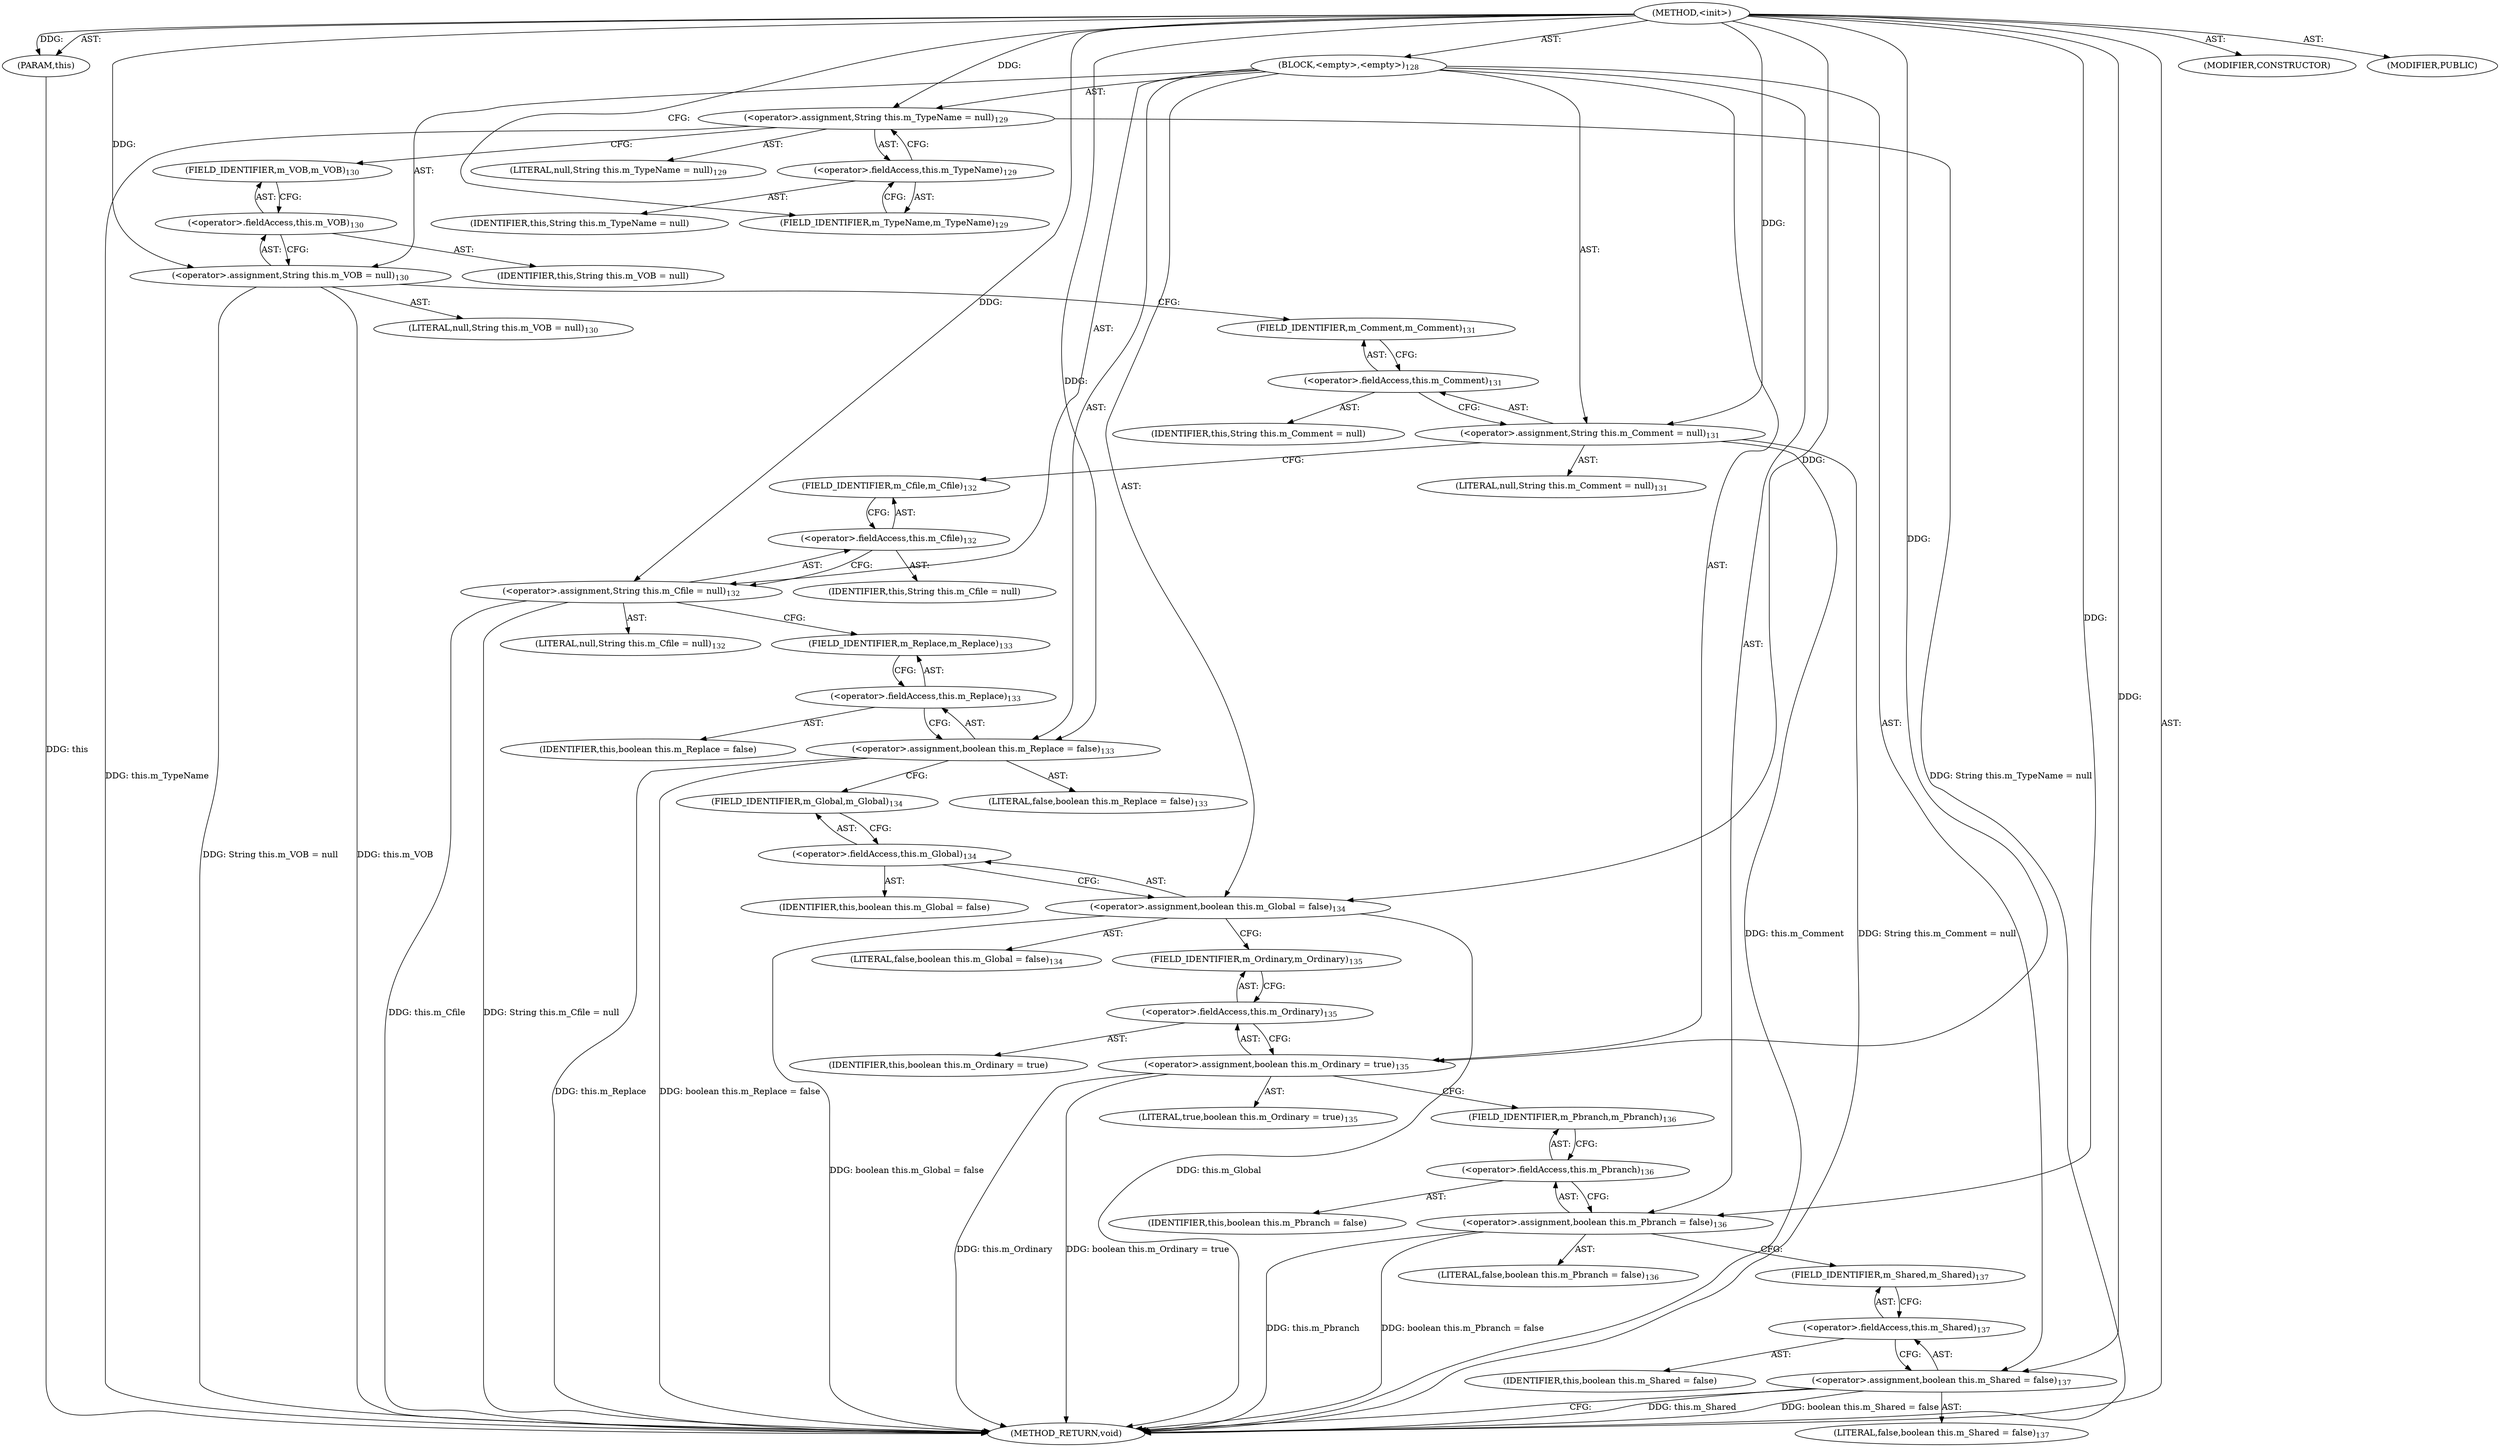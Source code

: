 digraph "&lt;init&gt;" {  
"111669149719" [label = <(METHOD,&lt;init&gt;)> ]
"115964117027" [label = <(PARAM,this)> ]
"25769803816" [label = <(BLOCK,&lt;empty&gt;,&lt;empty&gt;)<SUB>128</SUB>> ]
"30064771182" [label = <(&lt;operator&gt;.assignment,String this.m_TypeName = null)<SUB>129</SUB>> ]
"30064771183" [label = <(&lt;operator&gt;.fieldAccess,this.m_TypeName)<SUB>129</SUB>> ]
"68719476824" [label = <(IDENTIFIER,this,String this.m_TypeName = null)> ]
"55834574874" [label = <(FIELD_IDENTIFIER,m_TypeName,m_TypeName)<SUB>129</SUB>> ]
"90194313227" [label = <(LITERAL,null,String this.m_TypeName = null)<SUB>129</SUB>> ]
"30064771184" [label = <(&lt;operator&gt;.assignment,String this.m_VOB = null)<SUB>130</SUB>> ]
"30064771185" [label = <(&lt;operator&gt;.fieldAccess,this.m_VOB)<SUB>130</SUB>> ]
"68719476825" [label = <(IDENTIFIER,this,String this.m_VOB = null)> ]
"55834574875" [label = <(FIELD_IDENTIFIER,m_VOB,m_VOB)<SUB>130</SUB>> ]
"90194313228" [label = <(LITERAL,null,String this.m_VOB = null)<SUB>130</SUB>> ]
"30064771186" [label = <(&lt;operator&gt;.assignment,String this.m_Comment = null)<SUB>131</SUB>> ]
"30064771187" [label = <(&lt;operator&gt;.fieldAccess,this.m_Comment)<SUB>131</SUB>> ]
"68719476826" [label = <(IDENTIFIER,this,String this.m_Comment = null)> ]
"55834574876" [label = <(FIELD_IDENTIFIER,m_Comment,m_Comment)<SUB>131</SUB>> ]
"90194313229" [label = <(LITERAL,null,String this.m_Comment = null)<SUB>131</SUB>> ]
"30064771188" [label = <(&lt;operator&gt;.assignment,String this.m_Cfile = null)<SUB>132</SUB>> ]
"30064771189" [label = <(&lt;operator&gt;.fieldAccess,this.m_Cfile)<SUB>132</SUB>> ]
"68719476827" [label = <(IDENTIFIER,this,String this.m_Cfile = null)> ]
"55834574877" [label = <(FIELD_IDENTIFIER,m_Cfile,m_Cfile)<SUB>132</SUB>> ]
"90194313230" [label = <(LITERAL,null,String this.m_Cfile = null)<SUB>132</SUB>> ]
"30064771190" [label = <(&lt;operator&gt;.assignment,boolean this.m_Replace = false)<SUB>133</SUB>> ]
"30064771191" [label = <(&lt;operator&gt;.fieldAccess,this.m_Replace)<SUB>133</SUB>> ]
"68719476828" [label = <(IDENTIFIER,this,boolean this.m_Replace = false)> ]
"55834574878" [label = <(FIELD_IDENTIFIER,m_Replace,m_Replace)<SUB>133</SUB>> ]
"90194313231" [label = <(LITERAL,false,boolean this.m_Replace = false)<SUB>133</SUB>> ]
"30064771192" [label = <(&lt;operator&gt;.assignment,boolean this.m_Global = false)<SUB>134</SUB>> ]
"30064771193" [label = <(&lt;operator&gt;.fieldAccess,this.m_Global)<SUB>134</SUB>> ]
"68719476829" [label = <(IDENTIFIER,this,boolean this.m_Global = false)> ]
"55834574879" [label = <(FIELD_IDENTIFIER,m_Global,m_Global)<SUB>134</SUB>> ]
"90194313232" [label = <(LITERAL,false,boolean this.m_Global = false)<SUB>134</SUB>> ]
"30064771194" [label = <(&lt;operator&gt;.assignment,boolean this.m_Ordinary = true)<SUB>135</SUB>> ]
"30064771195" [label = <(&lt;operator&gt;.fieldAccess,this.m_Ordinary)<SUB>135</SUB>> ]
"68719476830" [label = <(IDENTIFIER,this,boolean this.m_Ordinary = true)> ]
"55834574880" [label = <(FIELD_IDENTIFIER,m_Ordinary,m_Ordinary)<SUB>135</SUB>> ]
"90194313233" [label = <(LITERAL,true,boolean this.m_Ordinary = true)<SUB>135</SUB>> ]
"30064771196" [label = <(&lt;operator&gt;.assignment,boolean this.m_Pbranch = false)<SUB>136</SUB>> ]
"30064771197" [label = <(&lt;operator&gt;.fieldAccess,this.m_Pbranch)<SUB>136</SUB>> ]
"68719476831" [label = <(IDENTIFIER,this,boolean this.m_Pbranch = false)> ]
"55834574881" [label = <(FIELD_IDENTIFIER,m_Pbranch,m_Pbranch)<SUB>136</SUB>> ]
"90194313234" [label = <(LITERAL,false,boolean this.m_Pbranch = false)<SUB>136</SUB>> ]
"30064771198" [label = <(&lt;operator&gt;.assignment,boolean this.m_Shared = false)<SUB>137</SUB>> ]
"30064771199" [label = <(&lt;operator&gt;.fieldAccess,this.m_Shared)<SUB>137</SUB>> ]
"68719476832" [label = <(IDENTIFIER,this,boolean this.m_Shared = false)> ]
"55834574882" [label = <(FIELD_IDENTIFIER,m_Shared,m_Shared)<SUB>137</SUB>> ]
"90194313235" [label = <(LITERAL,false,boolean this.m_Shared = false)<SUB>137</SUB>> ]
"133143986247" [label = <(MODIFIER,CONSTRUCTOR)> ]
"133143986248" [label = <(MODIFIER,PUBLIC)> ]
"128849018903" [label = <(METHOD_RETURN,void)> ]
  "111669149719" -> "115964117027"  [ label = "AST: "] 
  "111669149719" -> "25769803816"  [ label = "AST: "] 
  "111669149719" -> "133143986247"  [ label = "AST: "] 
  "111669149719" -> "133143986248"  [ label = "AST: "] 
  "111669149719" -> "128849018903"  [ label = "AST: "] 
  "25769803816" -> "30064771182"  [ label = "AST: "] 
  "25769803816" -> "30064771184"  [ label = "AST: "] 
  "25769803816" -> "30064771186"  [ label = "AST: "] 
  "25769803816" -> "30064771188"  [ label = "AST: "] 
  "25769803816" -> "30064771190"  [ label = "AST: "] 
  "25769803816" -> "30064771192"  [ label = "AST: "] 
  "25769803816" -> "30064771194"  [ label = "AST: "] 
  "25769803816" -> "30064771196"  [ label = "AST: "] 
  "25769803816" -> "30064771198"  [ label = "AST: "] 
  "30064771182" -> "30064771183"  [ label = "AST: "] 
  "30064771182" -> "90194313227"  [ label = "AST: "] 
  "30064771183" -> "68719476824"  [ label = "AST: "] 
  "30064771183" -> "55834574874"  [ label = "AST: "] 
  "30064771184" -> "30064771185"  [ label = "AST: "] 
  "30064771184" -> "90194313228"  [ label = "AST: "] 
  "30064771185" -> "68719476825"  [ label = "AST: "] 
  "30064771185" -> "55834574875"  [ label = "AST: "] 
  "30064771186" -> "30064771187"  [ label = "AST: "] 
  "30064771186" -> "90194313229"  [ label = "AST: "] 
  "30064771187" -> "68719476826"  [ label = "AST: "] 
  "30064771187" -> "55834574876"  [ label = "AST: "] 
  "30064771188" -> "30064771189"  [ label = "AST: "] 
  "30064771188" -> "90194313230"  [ label = "AST: "] 
  "30064771189" -> "68719476827"  [ label = "AST: "] 
  "30064771189" -> "55834574877"  [ label = "AST: "] 
  "30064771190" -> "30064771191"  [ label = "AST: "] 
  "30064771190" -> "90194313231"  [ label = "AST: "] 
  "30064771191" -> "68719476828"  [ label = "AST: "] 
  "30064771191" -> "55834574878"  [ label = "AST: "] 
  "30064771192" -> "30064771193"  [ label = "AST: "] 
  "30064771192" -> "90194313232"  [ label = "AST: "] 
  "30064771193" -> "68719476829"  [ label = "AST: "] 
  "30064771193" -> "55834574879"  [ label = "AST: "] 
  "30064771194" -> "30064771195"  [ label = "AST: "] 
  "30064771194" -> "90194313233"  [ label = "AST: "] 
  "30064771195" -> "68719476830"  [ label = "AST: "] 
  "30064771195" -> "55834574880"  [ label = "AST: "] 
  "30064771196" -> "30064771197"  [ label = "AST: "] 
  "30064771196" -> "90194313234"  [ label = "AST: "] 
  "30064771197" -> "68719476831"  [ label = "AST: "] 
  "30064771197" -> "55834574881"  [ label = "AST: "] 
  "30064771198" -> "30064771199"  [ label = "AST: "] 
  "30064771198" -> "90194313235"  [ label = "AST: "] 
  "30064771199" -> "68719476832"  [ label = "AST: "] 
  "30064771199" -> "55834574882"  [ label = "AST: "] 
  "30064771182" -> "55834574875"  [ label = "CFG: "] 
  "30064771184" -> "55834574876"  [ label = "CFG: "] 
  "30064771186" -> "55834574877"  [ label = "CFG: "] 
  "30064771188" -> "55834574878"  [ label = "CFG: "] 
  "30064771190" -> "55834574879"  [ label = "CFG: "] 
  "30064771192" -> "55834574880"  [ label = "CFG: "] 
  "30064771194" -> "55834574881"  [ label = "CFG: "] 
  "30064771196" -> "55834574882"  [ label = "CFG: "] 
  "30064771198" -> "128849018903"  [ label = "CFG: "] 
  "30064771183" -> "30064771182"  [ label = "CFG: "] 
  "30064771185" -> "30064771184"  [ label = "CFG: "] 
  "30064771187" -> "30064771186"  [ label = "CFG: "] 
  "30064771189" -> "30064771188"  [ label = "CFG: "] 
  "30064771191" -> "30064771190"  [ label = "CFG: "] 
  "30064771193" -> "30064771192"  [ label = "CFG: "] 
  "30064771195" -> "30064771194"  [ label = "CFG: "] 
  "30064771197" -> "30064771196"  [ label = "CFG: "] 
  "30064771199" -> "30064771198"  [ label = "CFG: "] 
  "55834574874" -> "30064771183"  [ label = "CFG: "] 
  "55834574875" -> "30064771185"  [ label = "CFG: "] 
  "55834574876" -> "30064771187"  [ label = "CFG: "] 
  "55834574877" -> "30064771189"  [ label = "CFG: "] 
  "55834574878" -> "30064771191"  [ label = "CFG: "] 
  "55834574879" -> "30064771193"  [ label = "CFG: "] 
  "55834574880" -> "30064771195"  [ label = "CFG: "] 
  "55834574881" -> "30064771197"  [ label = "CFG: "] 
  "55834574882" -> "30064771199"  [ label = "CFG: "] 
  "111669149719" -> "55834574874"  [ label = "CFG: "] 
  "115964117027" -> "128849018903"  [ label = "DDG: this"] 
  "30064771182" -> "128849018903"  [ label = "DDG: this.m_TypeName"] 
  "30064771182" -> "128849018903"  [ label = "DDG: String this.m_TypeName = null"] 
  "30064771184" -> "128849018903"  [ label = "DDG: this.m_VOB"] 
  "30064771184" -> "128849018903"  [ label = "DDG: String this.m_VOB = null"] 
  "30064771186" -> "128849018903"  [ label = "DDG: this.m_Comment"] 
  "30064771186" -> "128849018903"  [ label = "DDG: String this.m_Comment = null"] 
  "30064771188" -> "128849018903"  [ label = "DDG: this.m_Cfile"] 
  "30064771188" -> "128849018903"  [ label = "DDG: String this.m_Cfile = null"] 
  "30064771190" -> "128849018903"  [ label = "DDG: this.m_Replace"] 
  "30064771190" -> "128849018903"  [ label = "DDG: boolean this.m_Replace = false"] 
  "30064771192" -> "128849018903"  [ label = "DDG: this.m_Global"] 
  "30064771192" -> "128849018903"  [ label = "DDG: boolean this.m_Global = false"] 
  "30064771194" -> "128849018903"  [ label = "DDG: this.m_Ordinary"] 
  "30064771194" -> "128849018903"  [ label = "DDG: boolean this.m_Ordinary = true"] 
  "30064771196" -> "128849018903"  [ label = "DDG: this.m_Pbranch"] 
  "30064771196" -> "128849018903"  [ label = "DDG: boolean this.m_Pbranch = false"] 
  "30064771198" -> "128849018903"  [ label = "DDG: this.m_Shared"] 
  "30064771198" -> "128849018903"  [ label = "DDG: boolean this.m_Shared = false"] 
  "111669149719" -> "115964117027"  [ label = "DDG: "] 
  "111669149719" -> "30064771182"  [ label = "DDG: "] 
  "111669149719" -> "30064771184"  [ label = "DDG: "] 
  "111669149719" -> "30064771186"  [ label = "DDG: "] 
  "111669149719" -> "30064771188"  [ label = "DDG: "] 
  "111669149719" -> "30064771190"  [ label = "DDG: "] 
  "111669149719" -> "30064771192"  [ label = "DDG: "] 
  "111669149719" -> "30064771194"  [ label = "DDG: "] 
  "111669149719" -> "30064771196"  [ label = "DDG: "] 
  "111669149719" -> "30064771198"  [ label = "DDG: "] 
}
